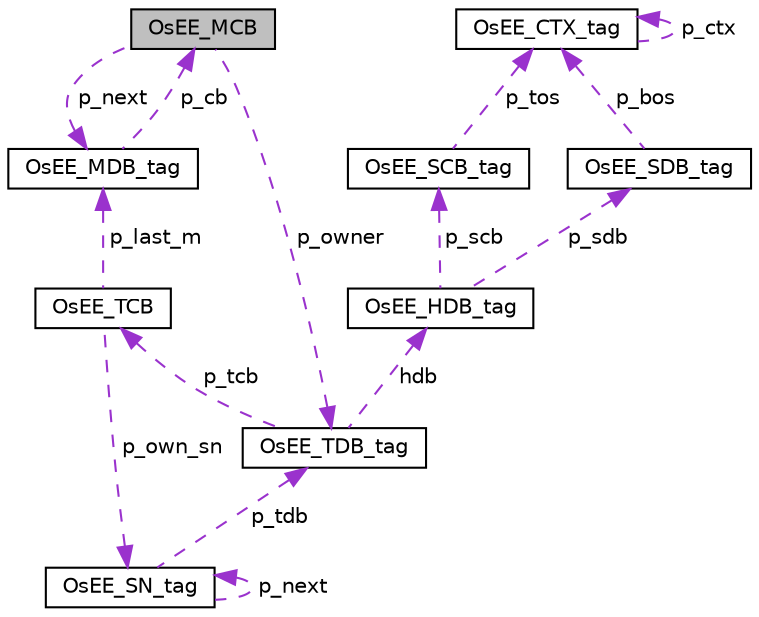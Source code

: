 digraph "OsEE_MCB"
{
 // LATEX_PDF_SIZE
  edge [fontname="Helvetica",fontsize="10",labelfontname="Helvetica",labelfontsize="10"];
  node [fontname="Helvetica",fontsize="10",shape=record];
  Node1 [label="OsEE_MCB",height=0.2,width=0.4,color="black", fillcolor="grey75", style="filled", fontcolor="black",tooltip="Mutual exclusion control block."];
  Node2 -> Node1 [dir="back",color="darkorchid3",fontsize="10",style="dashed",label=" p_owner" ,fontname="Helvetica"];
  Node2 [label="OsEE_TDB_tag",height=0.2,width=0.4,color="black", fillcolor="white", style="filled",URL="$structOsEE__TDB__tag.html",tooltip="The Task Descriptor Block."];
  Node3 -> Node2 [dir="back",color="darkorchid3",fontsize="10",style="dashed",label=" p_tcb" ,fontname="Helvetica"];
  Node3 [label="OsEE_TCB",height=0.2,width=0.4,color="black", fillcolor="white", style="filled",URL="$structOsEE__TCB.html",tooltip="The Task Control Block."];
  Node4 -> Node3 [dir="back",color="darkorchid3",fontsize="10",style="dashed",label=" p_own_sn" ,fontname="Helvetica"];
  Node4 [label="OsEE_SN_tag",height=0.2,width=0.4,color="black", fillcolor="white", style="filled",URL="$structOsEE__SN__tag.html",tooltip="Scheduler node data structure."];
  Node4 -> Node4 [dir="back",color="darkorchid3",fontsize="10",style="dashed",label=" p_next" ,fontname="Helvetica"];
  Node2 -> Node4 [dir="back",color="darkorchid3",fontsize="10",style="dashed",label=" p_tdb" ,fontname="Helvetica"];
  Node5 -> Node3 [dir="back",color="darkorchid3",fontsize="10",style="dashed",label=" p_last_m" ,fontname="Helvetica"];
  Node5 [label="OsEE_MDB_tag",height=0.2,width=0.4,color="black", fillcolor="white", style="filled",URL="$structOsEE__MDB__tag.html",tooltip="Mutual exclusion descriptor block."];
  Node1 -> Node5 [dir="back",color="darkorchid3",fontsize="10",style="dashed",label=" p_cb" ,fontname="Helvetica"];
  Node6 -> Node2 [dir="back",color="darkorchid3",fontsize="10",style="dashed",label=" hdb" ,fontname="Helvetica"];
  Node6 [label="OsEE_HDB_tag",height=0.2,width=0.4,color="black", fillcolor="white", style="filled",URL="$structOsEE__HDB__tag.html",tooltip=" "];
  Node7 -> Node6 [dir="back",color="darkorchid3",fontsize="10",style="dashed",label=" p_scb" ,fontname="Helvetica"];
  Node7 [label="OsEE_SCB_tag",height=0.2,width=0.4,color="black", fillcolor="white", style="filled",URL="$structOsEE__SCB__tag.html",tooltip=" "];
  Node8 -> Node7 [dir="back",color="darkorchid3",fontsize="10",style="dashed",label=" p_tos" ,fontname="Helvetica"];
  Node8 [label="OsEE_CTX_tag",height=0.2,width=0.4,color="black", fillcolor="white", style="filled",URL="$structOsEE__CTX__tag.html",tooltip=" "];
  Node8 -> Node8 [dir="back",color="darkorchid3",fontsize="10",style="dashed",label=" p_ctx" ,fontname="Helvetica"];
  Node9 -> Node6 [dir="back",color="darkorchid3",fontsize="10",style="dashed",label=" p_sdb" ,fontname="Helvetica"];
  Node9 [label="OsEE_SDB_tag",height=0.2,width=0.4,color="black", fillcolor="white", style="filled",URL="$structOsEE__SDB__tag.html",tooltip=" "];
  Node8 -> Node9 [dir="back",color="darkorchid3",fontsize="10",style="dashed",label=" p_bos" ,fontname="Helvetica"];
  Node5 -> Node1 [dir="back",color="darkorchid3",fontsize="10",style="dashed",label=" p_next" ,fontname="Helvetica"];
}

